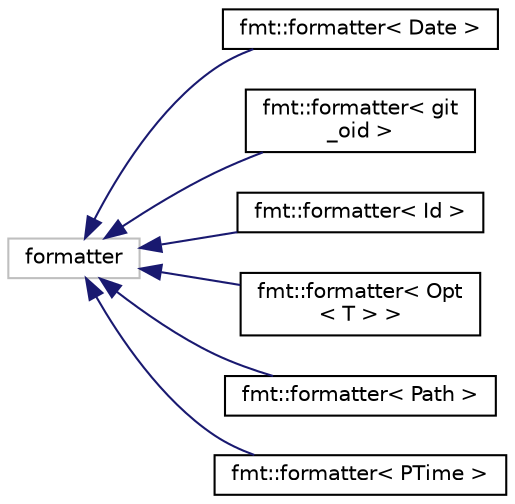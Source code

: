 digraph "Graphical Class Hierarchy"
{
 // LATEX_PDF_SIZE
  edge [fontname="Helvetica",fontsize="10",labelfontname="Helvetica",labelfontsize="10"];
  node [fontname="Helvetica",fontsize="10",shape=record];
  rankdir="LR";
  Node38 [label="formatter",height=0.2,width=0.4,color="grey75", fillcolor="white", style="filled",tooltip=" "];
  Node38 -> Node0 [dir="back",color="midnightblue",fontsize="10",style="solid",fontname="Helvetica"];
  Node0 [label="fmt::formatter\< Date \>",height=0.2,width=0.4,color="black", fillcolor="white", style="filled",URL="$structfmt_1_1formatter_3_01_date_01_4.html",tooltip=" "];
  Node38 -> Node40 [dir="back",color="midnightblue",fontsize="10",style="solid",fontname="Helvetica"];
  Node40 [label="fmt::formatter\< git\l_oid \>",height=0.2,width=0.4,color="black", fillcolor="white", style="filled",URL="$structfmt_1_1formatter_3_01git__oid_01_4.html",tooltip=" "];
  Node38 -> Node41 [dir="back",color="midnightblue",fontsize="10",style="solid",fontname="Helvetica"];
  Node41 [label="fmt::formatter\< Id \>",height=0.2,width=0.4,color="black", fillcolor="white", style="filled",URL="$structfmt_1_1formatter_3_01_id_01_4.html",tooltip=" "];
  Node38 -> Node42 [dir="back",color="midnightblue",fontsize="10",style="solid",fontname="Helvetica"];
  Node42 [label="fmt::formatter\< Opt\l\< T \> \>",height=0.2,width=0.4,color="black", fillcolor="white", style="filled",URL="$structfmt_1_1formatter_3_01_opt_3_01_t_01_4_01_4.html",tooltip=" "];
  Node38 -> Node43 [dir="back",color="midnightblue",fontsize="10",style="solid",fontname="Helvetica"];
  Node43 [label="fmt::formatter\< Path \>",height=0.2,width=0.4,color="black", fillcolor="white", style="filled",URL="$structfmt_1_1formatter_3_01_path_01_4.html",tooltip=" "];
  Node38 -> Node44 [dir="back",color="midnightblue",fontsize="10",style="solid",fontname="Helvetica"];
  Node44 [label="fmt::formatter\< PTime \>",height=0.2,width=0.4,color="black", fillcolor="white", style="filled",URL="$structfmt_1_1formatter_3_01_p_time_01_4.html",tooltip=" "];
}
